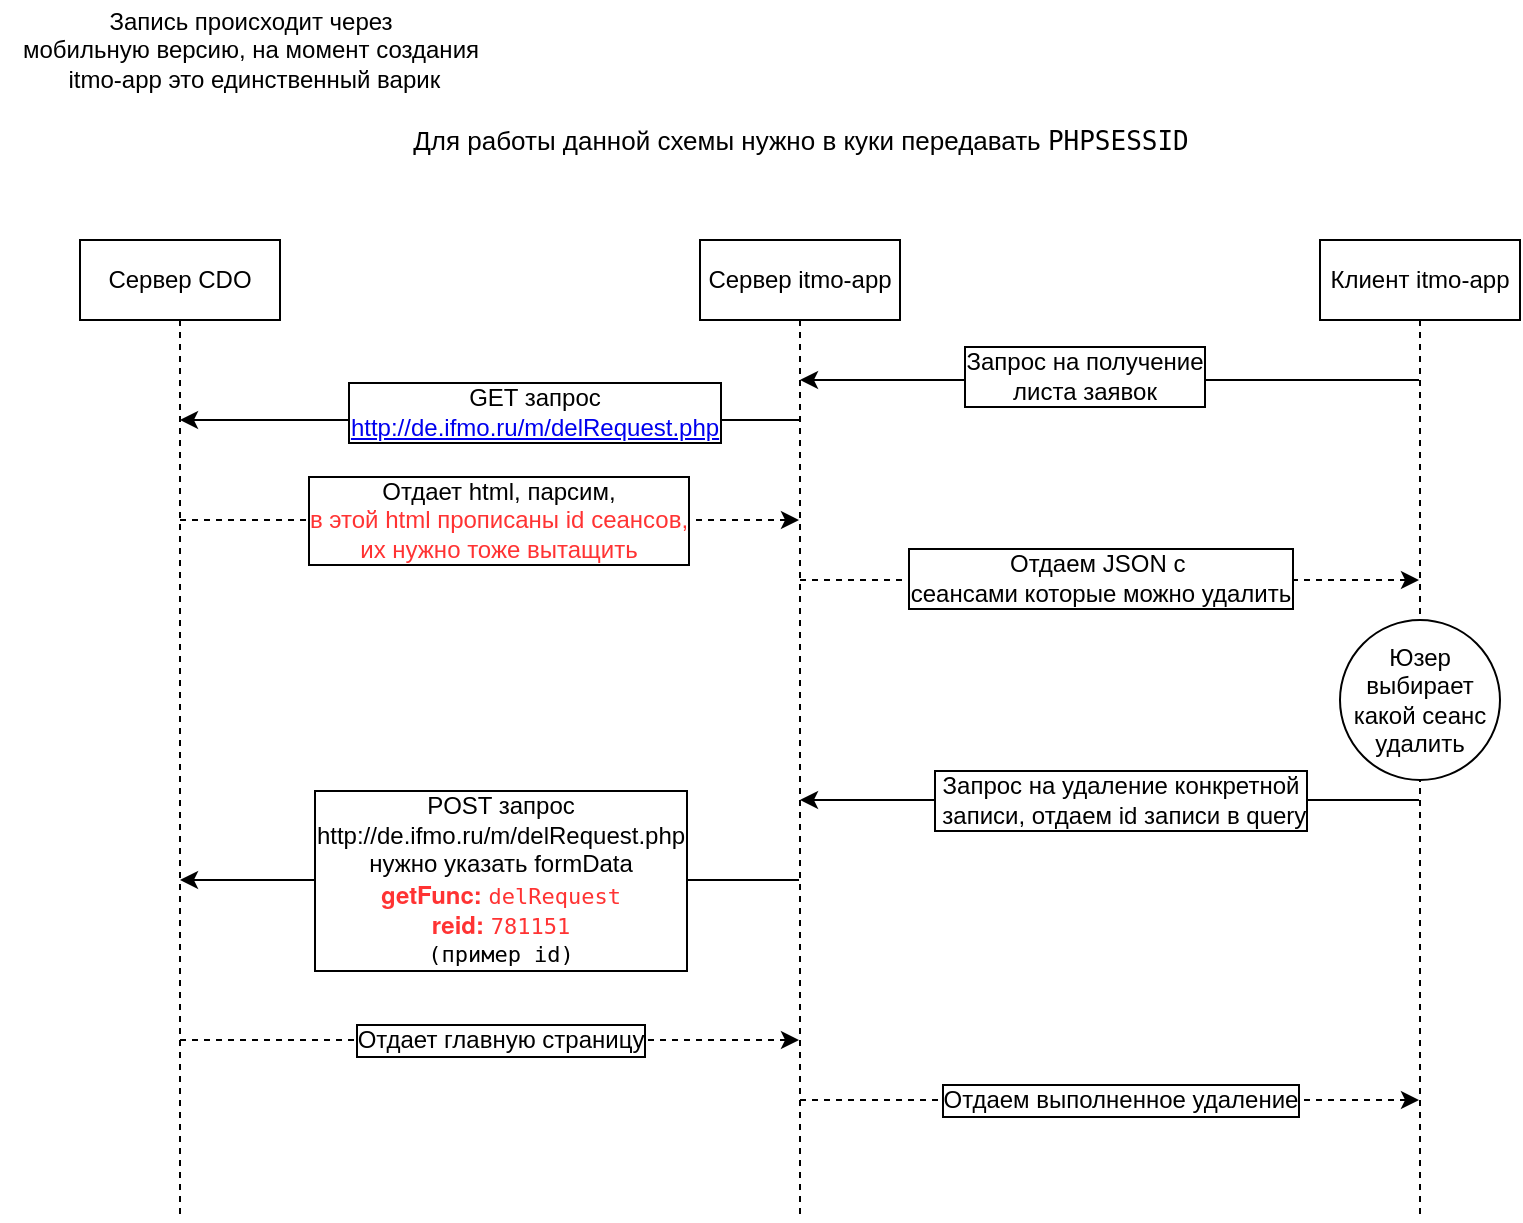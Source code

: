 <mxfile version="12.8.5" type="device"><diagram id="GXjtIvsHWjIJnNlBzo8F" name="Page-1"><mxGraphModel dx="946" dy="574" grid="1" gridSize="10" guides="1" tooltips="1" connect="1" arrows="1" fold="1" page="1" pageScale="1" pageWidth="850" pageHeight="1100" math="0" shadow="0"><root><mxCell id="0"/><mxCell id="1" parent="0"/><mxCell id="JvSjJAufrCTXiO87mkNh-28" style="edgeStyle=orthogonalEdgeStyle;rounded=0;orthogonalLoop=1;jettySize=auto;html=1;strokeWidth=1;comic=0;shadow=0;dashed=1;" parent="1" source="JvSjJAufrCTXiO87mkNh-16" target="JvSjJAufrCTXiO87mkNh-17" edge="1"><mxGeometry relative="1" as="geometry"><Array as="points"><mxPoint x="280" y="290"/><mxPoint x="280" y="290"/></Array></mxGeometry></mxCell><mxCell id="JvSjJAufrCTXiO87mkNh-29" value="Отдает html, парсим, &lt;br&gt;&lt;font color=&quot;#ff3333&quot;&gt;в этой html прописаны id сеансов, &lt;br&gt;их нужно тоже вытащить&lt;/font&gt;" style="text;html=1;align=center;verticalAlign=middle;resizable=0;points=[];labelBackgroundColor=#ffffff;labelBorderColor=#000000;" parent="JvSjJAufrCTXiO87mkNh-28" vertex="1" connectable="0"><mxGeometry x="0.158" y="-1" relative="1" as="geometry"><mxPoint x="-20.5" y="-1" as="offset"/></mxGeometry></mxCell><mxCell id="JvSjJAufrCTXiO87mkNh-16" value="Сервер CDO" style="shape=umlLifeline;perimeter=lifelinePerimeter;whiteSpace=wrap;html=1;container=1;collapsible=0;recursiveResize=0;outlineConnect=0;" parent="1" vertex="1"><mxGeometry x="50" y="150" width="100" height="490" as="geometry"/></mxCell><mxCell id="JvSjJAufrCTXiO87mkNh-26" style="edgeStyle=orthogonalEdgeStyle;rounded=0;orthogonalLoop=1;jettySize=auto;html=1;" parent="1" source="JvSjJAufrCTXiO87mkNh-17" target="JvSjJAufrCTXiO87mkNh-16" edge="1"><mxGeometry relative="1" as="geometry"><Array as="points"><mxPoint x="160" y="240"/><mxPoint x="160" y="240"/></Array></mxGeometry></mxCell><mxCell id="JvSjJAufrCTXiO87mkNh-27" value="GET запрос&lt;br&gt;&lt;a href=&quot;http://de.ifmo.ru/m/delRequest.php&quot;&gt;http://de.ifmo.ru/m/delRequest.php&lt;/a&gt;" style="text;html=1;align=center;verticalAlign=middle;resizable=0;points=[];labelBackgroundColor=#ffffff;labelBorderColor=#000000;" parent="JvSjJAufrCTXiO87mkNh-26" vertex="1" connectable="0"><mxGeometry x="-0.207" y="-10" relative="1" as="geometry"><mxPoint x="-10.5" y="6" as="offset"/></mxGeometry></mxCell><mxCell id="h7man727Yh8HvOXt0FcP-3" style="edgeStyle=orthogonalEdgeStyle;rounded=0;orthogonalLoop=1;jettySize=auto;html=1;dashed=1;" parent="1" source="JvSjJAufrCTXiO87mkNh-17" target="JvSjJAufrCTXiO87mkNh-19" edge="1"><mxGeometry relative="1" as="geometry"><Array as="points"><mxPoint x="560" y="320"/><mxPoint x="560" y="320"/></Array></mxGeometry></mxCell><mxCell id="h7man727Yh8HvOXt0FcP-4" value="Отдаем JSON с&amp;nbsp;&lt;br&gt;сеансами которые можно удалить" style="text;html=1;align=center;verticalAlign=middle;resizable=0;points=[];labelBackgroundColor=#ffffff;labelBorderColor=#000000;" parent="h7man727Yh8HvOXt0FcP-3" vertex="1" connectable="0"><mxGeometry x="0.035" y="42" relative="1" as="geometry"><mxPoint x="-10.5" y="41" as="offset"/></mxGeometry></mxCell><mxCell id="JvSjJAufrCTXiO87mkNh-17" value="&lt;span style=&quot;white-space: nowrap&quot;&gt;Сервер itmo-app&lt;/span&gt;" style="shape=umlLifeline;perimeter=lifelinePerimeter;whiteSpace=wrap;html=1;container=1;collapsible=0;recursiveResize=0;outlineConnect=0;" parent="1" vertex="1"><mxGeometry x="360" y="150" width="100" height="490" as="geometry"/></mxCell><mxCell id="JvSjJAufrCTXiO87mkNh-24" style="edgeStyle=orthogonalEdgeStyle;rounded=0;orthogonalLoop=1;jettySize=auto;html=1;" parent="1" source="JvSjJAufrCTXiO87mkNh-19" target="JvSjJAufrCTXiO87mkNh-17" edge="1"><mxGeometry relative="1" as="geometry"><Array as="points"><mxPoint x="500" y="220"/><mxPoint x="500" y="220"/></Array></mxGeometry></mxCell><mxCell id="h7man727Yh8HvOXt0FcP-2" value="Запрос на получение &lt;br&gt;листа заявок" style="text;html=1;align=center;verticalAlign=middle;resizable=0;points=[];labelBackgroundColor=#ffffff;labelBorderColor=#000000;" parent="JvSjJAufrCTXiO87mkNh-24" vertex="1" connectable="0"><mxGeometry x="0.416" y="-51" relative="1" as="geometry"><mxPoint x="51" y="49" as="offset"/></mxGeometry></mxCell><mxCell id="-LVDETD_-roqFEkpZEih-3" style="edgeStyle=orthogonalEdgeStyle;rounded=0;orthogonalLoop=1;jettySize=auto;html=1;" edge="1" parent="1" source="JvSjJAufrCTXiO87mkNh-19" target="JvSjJAufrCTXiO87mkNh-17"><mxGeometry relative="1" as="geometry"><Array as="points"><mxPoint x="570" y="430"/><mxPoint x="570" y="430"/></Array></mxGeometry></mxCell><mxCell id="-LVDETD_-roqFEkpZEih-4" value="Запрос на удаление конкретной&lt;br&gt;&amp;nbsp;записи, отдаем id записи в query" style="text;html=1;align=center;verticalAlign=middle;resizable=0;points=[];labelBackgroundColor=#ffffff;labelBorderColor=#000000;" vertex="1" connectable="0" parent="-LVDETD_-roqFEkpZEih-3"><mxGeometry x="0.19" y="-2" relative="1" as="geometry"><mxPoint x="34.5" y="2" as="offset"/></mxGeometry></mxCell><mxCell id="JvSjJAufrCTXiO87mkNh-19" value="&lt;span style=&quot;white-space: nowrap&quot;&gt;Клиент itmo-app&lt;/span&gt;" style="shape=umlLifeline;perimeter=lifelinePerimeter;whiteSpace=wrap;html=1;container=1;collapsible=0;recursiveResize=0;outlineConnect=0;" parent="1" vertex="1"><mxGeometry x="670" y="150" width="100" height="490" as="geometry"/></mxCell><mxCell id="-LVDETD_-roqFEkpZEih-2" value="Юзер выбирает какой сеанс удалить" style="ellipse;whiteSpace=wrap;html=1;" vertex="1" parent="JvSjJAufrCTXiO87mkNh-19"><mxGeometry x="10" y="190" width="80" height="80" as="geometry"/></mxCell><mxCell id="h7man727Yh8HvOXt0FcP-1" value="Запись происходит через &lt;br&gt;мобильную версию, на момент создания&lt;br&gt;&amp;nbsp;itmo-app это единственный варик" style="text;html=1;align=center;verticalAlign=middle;resizable=0;points=[];autosize=1;" parent="1" vertex="1"><mxGeometry x="10" y="30" width="250" height="50" as="geometry"/></mxCell><mxCell id="h7man727Yh8HvOXt0FcP-15" value="&lt;font style=&quot;font-size: 13px&quot;&gt;Для работы данной схемы нужно в куки передавать&amp;nbsp;&lt;span style=&quot;font-family: &amp;#34;menlo&amp;#34; , monospace ; text-align: left ; white-space: pre-wrap&quot;&gt;PHPSESSID&lt;/span&gt;&lt;/font&gt;" style="text;html=1;align=center;verticalAlign=middle;resizable=0;points=[];autosize=1;" parent="1" vertex="1"><mxGeometry x="205" y="90" width="410" height="20" as="geometry"/></mxCell><mxCell id="-LVDETD_-roqFEkpZEih-13" style="edgeStyle=orthogonalEdgeStyle;rounded=0;orthogonalLoop=1;jettySize=auto;html=1;" edge="1" parent="1" source="JvSjJAufrCTXiO87mkNh-17" target="JvSjJAufrCTXiO87mkNh-16"><mxGeometry relative="1" as="geometry"><mxPoint x="410" y="610" as="sourcePoint"/><mxPoint x="100" y="610" as="targetPoint"/><Array as="points"><mxPoint x="270" y="470"/><mxPoint x="270" y="470"/></Array></mxGeometry></mxCell><mxCell id="-LVDETD_-roqFEkpZEih-14" value="&lt;a href=&quot;http://de.ifmo.ru/m/delRequest.php&quot;&gt;&lt;br&gt;&lt;/a&gt;" style="text;html=1;align=center;verticalAlign=middle;resizable=0;points=[];labelBackgroundColor=#ffffff;" vertex="1" connectable="0" parent="-LVDETD_-roqFEkpZEih-13"><mxGeometry x="-0.1" y="-6" relative="1" as="geometry"><mxPoint x="6" y="3" as="offset"/></mxGeometry></mxCell><mxCell id="-LVDETD_-roqFEkpZEih-15" value="POST запрос&lt;br&gt;http://de.ifmo.ru/m/delRequest.php&lt;br&gt;нужно указать formData&lt;br&gt;&lt;span style=&quot;color: rgb(255 , 51 , 51) ; font-family: &amp;#34;.sfnsdisplay-regular&amp;#34; , &amp;#34;helvetica neue&amp;#34; , &amp;#34;lucida grande&amp;#34; , sans-serif ; font-weight: 700 ; text-align: left ; white-space: pre-wrap&quot;&gt;getFunc: &lt;/span&gt;&lt;span style=&quot;font-family: &amp;#34;menlo&amp;#34; , monospace ; font-size: 11px ; text-align: left ; white-space: pre-wrap&quot;&gt;&lt;font color=&quot;#ff3333&quot;&gt;delRequest&lt;/font&gt;&lt;/span&gt;&lt;span style=&quot;color: rgb(255 , 51 , 51) ; font-family: &amp;#34;menlo&amp;#34; , monospace ; font-size: 11px ; text-align: left ; white-space: pre-wrap&quot;&gt;&lt;br&gt;&lt;/span&gt;&lt;span style=&quot;color: rgb(255 , 51 , 51) ; font-family: &amp;#34;.sfnsdisplay-regular&amp;#34; , &amp;#34;helvetica neue&amp;#34; , &amp;#34;lucida grande&amp;#34; , sans-serif ; font-weight: 700 ; text-align: left ; white-space: pre-wrap&quot;&gt;reid: &lt;/span&gt;&lt;span style=&quot;font-family: &amp;#34;menlo&amp;#34; , monospace ; font-size: 11px ; text-align: left ; white-space: pre-wrap&quot;&gt;&lt;font color=&quot;#ff3333&quot;&gt;781151&lt;br&gt;&lt;/font&gt;(пример id)&lt;font color=&quot;#ff3333&quot;&gt;&lt;br&gt;&lt;/font&gt;&lt;/span&gt;" style="text;html=1;align=center;verticalAlign=middle;resizable=0;points=[];labelBackgroundColor=#ffffff;labelBorderColor=#000000;" vertex="1" connectable="0" parent="-LVDETD_-roqFEkpZEih-13"><mxGeometry x="-0.061" y="1" relative="1" as="geometry"><mxPoint x="-4.5" y="-1" as="offset"/></mxGeometry></mxCell><mxCell id="-LVDETD_-roqFEkpZEih-19" style="edgeStyle=orthogonalEdgeStyle;rounded=0;orthogonalLoop=1;jettySize=auto;html=1;dashed=1;" edge="1" parent="1" source="JvSjJAufrCTXiO87mkNh-16" target="JvSjJAufrCTXiO87mkNh-17"><mxGeometry relative="1" as="geometry"><mxPoint x="100" y="710" as="sourcePoint"/><mxPoint x="410" y="710" as="targetPoint"/><Array as="points"><mxPoint x="280" y="550"/><mxPoint x="280" y="550"/></Array></mxGeometry></mxCell><mxCell id="-LVDETD_-roqFEkpZEih-20" value="Отдает главную страницу" style="text;html=1;align=center;verticalAlign=middle;resizable=0;points=[];labelBackgroundColor=#ffffff;labelBorderColor=#000000;" vertex="1" connectable="0" parent="-LVDETD_-roqFEkpZEih-19"><mxGeometry x="0.1" y="-3" relative="1" as="geometry"><mxPoint x="-10.5" y="-3" as="offset"/></mxGeometry></mxCell><mxCell id="-LVDETD_-roqFEkpZEih-23" style="edgeStyle=orthogonalEdgeStyle;rounded=0;orthogonalLoop=1;jettySize=auto;html=1;dashed=1;" edge="1" parent="1" source="JvSjJAufrCTXiO87mkNh-17" target="JvSjJAufrCTXiO87mkNh-19"><mxGeometry relative="1" as="geometry"><mxPoint x="360" y="790" as="sourcePoint"/><mxPoint x="670" y="790" as="targetPoint"/><Array as="points"><mxPoint x="580" y="580"/><mxPoint x="580" y="580"/></Array></mxGeometry></mxCell><mxCell id="-LVDETD_-roqFEkpZEih-24" value="Отдаем выполненное удаление" style="text;html=1;align=center;verticalAlign=middle;resizable=0;points=[];labelBackgroundColor=#ffffff;labelBorderColor=#000000;" vertex="1" connectable="0" parent="-LVDETD_-roqFEkpZEih-23"><mxGeometry x="0.1" y="-3" relative="1" as="geometry"><mxPoint x="-10.5" y="-3" as="offset"/></mxGeometry></mxCell></root></mxGraphModel></diagram></mxfile>